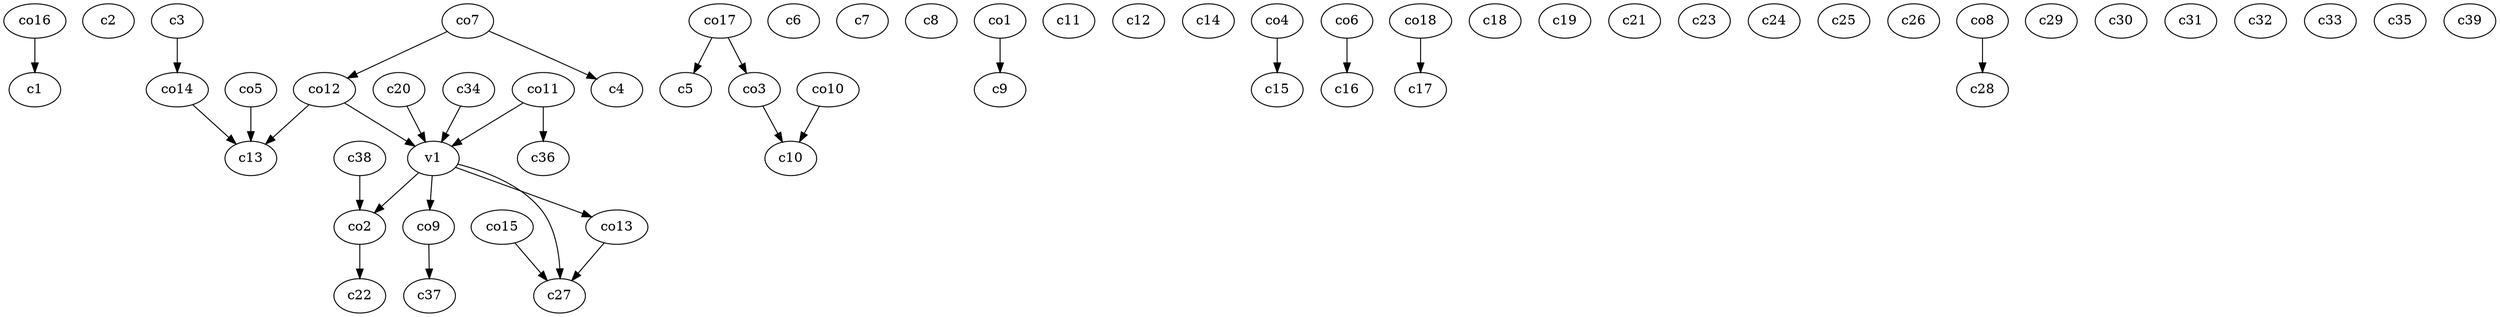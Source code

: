 strict digraph  {
c1;
c2;
c3;
c4;
c5;
c6;
c7;
c8;
c9;
c10;
c11;
c12;
c13;
c14;
c15;
c16;
c17;
c18;
c19;
c20;
c21;
c22;
c23;
c24;
c25;
c26;
c27;
c28;
c29;
c30;
c31;
c32;
c33;
c34;
c35;
c36;
c37;
c38;
c39;
v1;
co1;
co2;
co3;
co4;
co5;
co6;
co7;
co8;
co9;
co10;
co11;
co12;
co13;
co14;
co15;
co16;
co17;
co18;
c3 -> co14  [weight=1];
c20 -> v1  [weight=1];
c34 -> v1  [weight=1];
c38 -> co2  [weight=1];
v1 -> c27  [weight=1];
v1 -> co9  [weight=1];
v1 -> co2  [weight=1];
v1 -> co13  [weight=1];
co1 -> c9  [weight=1];
co2 -> c22  [weight=1];
co3 -> c10  [weight=1];
co4 -> c15  [weight=1];
co5 -> c13  [weight=1];
co6 -> c16  [weight=1];
co7 -> c4  [weight=1];
co7 -> co12  [weight=1];
co8 -> c28  [weight=1];
co9 -> c37  [weight=1];
co10 -> c10  [weight=1];
co11 -> c36  [weight=1];
co11 -> v1  [weight=1];
co12 -> c13  [weight=1];
co12 -> v1  [weight=1];
co13 -> c27  [weight=1];
co14 -> c13  [weight=1];
co15 -> c27  [weight=1];
co16 -> c1  [weight=1];
co17 -> c5  [weight=1];
co17 -> co3  [weight=1];
co18 -> c17  [weight=1];
}
